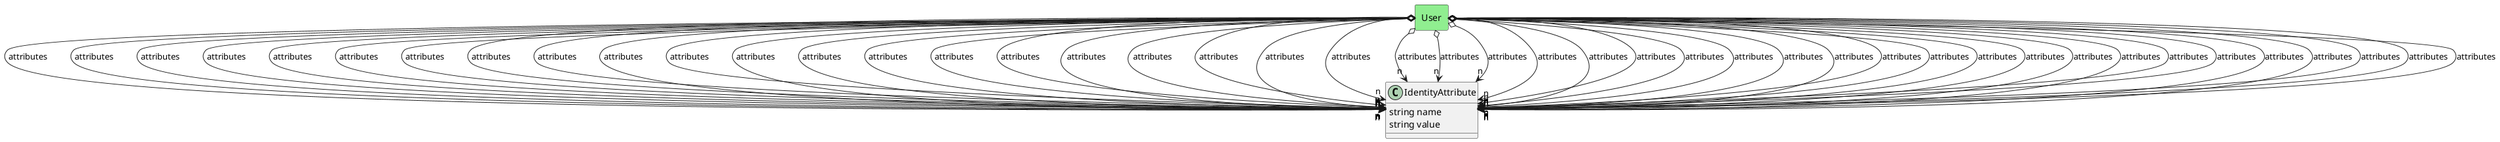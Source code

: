 @startuml

class "IdentityAttribute" as Model {
 string name
 string value

 
}



    rectangle "User" as User #lightgreen {
    }
    
        User   o--> "n" Model : "attributes"
    
    rectangle "User" as User #lightgreen {
    }
    
        User   o--> "n" Model : "attributes"
    
    rectangle "User" as User #lightgreen {
    }
    
        User   o--> "n" Model : "attributes"
    
    rectangle "User" as User #lightgreen {
    }
    
        User   o--> "n" Model : "attributes"
    
    rectangle "User" as User #lightgreen {
    }
    
        User   o--> "n" Model : "attributes"
    
    rectangle "User" as User #lightgreen {
    }
    
        User   o--> "n" Model : "attributes"
    
    rectangle "User" as User #lightgreen {
    }
    
        User   o--> "n" Model : "attributes"
    
    rectangle "User" as User #lightgreen {
    }
    
        User   o--> "n" Model : "attributes"
    
    rectangle "User" as User #lightgreen {
    }
    
        User   o--> "n" Model : "attributes"
    
    rectangle "User" as User #lightgreen {
    }
    
        User   o--> "n" Model : "attributes"
    
    rectangle "User" as User #lightgreen {
    }
    
        User   o--> "n" Model : "attributes"
    
    rectangle "User" as User #lightgreen {
    }
    
        User   o--> "n" Model : "attributes"
    
    rectangle "User" as User #lightgreen {
    }
    
        User   o--> "n" Model : "attributes"
    
    rectangle "User" as User #lightgreen {
    }
    
        User   o--> "n" Model : "attributes"
    
    rectangle "User" as User #lightgreen {
    }
    
        User   o--> "n" Model : "attributes"
    
    rectangle "User" as User #lightgreen {
    }
    
        User   o--> "n" Model : "attributes"
    
    rectangle "User" as User #lightgreen {
    }
    
        User   o--> "n" Model : "attributes"
    
    rectangle "User" as User #lightgreen {
    }
    
        User   o--> "n" Model : "attributes"
    
    rectangle "User" as User #lightgreen {
    }
    
        User   o--> "n" Model : "attributes"
    
    rectangle "User" as User #lightgreen {
    }
    
        User   o--> "n" Model : "attributes"
    
    rectangle "User" as User #lightgreen {
    }
    
        User   o--> "n" Model : "attributes"
    
    rectangle "User" as User #lightgreen {
    }
    
        User   o--> "n" Model : "attributes"
    
    rectangle "User" as User #lightgreen {
    }
    
        User   o--> "n" Model : "attributes"
    
    rectangle "User" as User #lightgreen {
    }
    
        User   o--> "n" Model : "attributes"
    
    rectangle "User" as User #lightgreen {
    }
    
        User   o--> "n" Model : "attributes"
    
    rectangle "User" as User #lightgreen {
    }
    
        User   o--> "n" Model : "attributes"
    
    rectangle "User" as User #lightgreen {
    }
    
        User   o--> "n" Model : "attributes"
    
    rectangle "User" as User #lightgreen {
    }
    
        User   o--> "n" Model : "attributes"
    
    rectangle "User" as User #lightgreen {
    }
    
        User   o--> "n" Model : "attributes"
    
    rectangle "User" as User #lightgreen {
    }
    
        User   o--> "n" Model : "attributes"
    
    rectangle "User" as User #lightgreen {
    }
    
        User   o--> "n" Model : "attributes"
    
    rectangle "User" as User #lightgreen {
    }
    
        User   o--> "n" Model : "attributes"
    
    rectangle "User" as User #lightgreen {
    }
    
        User   o--> "n" Model : "attributes"
    
    rectangle "User" as User #lightgreen {
    }
    
        User   o--> "n" Model : "attributes"
    
    rectangle "User" as User #lightgreen {
    }
    
        User   o--> "n" Model : "attributes"
    
    rectangle "User" as User #lightgreen {
    }
    
        User   o--> "n" Model : "attributes"
    
    rectangle "User" as User #lightgreen {
    }
    
        User   o--> "n" Model : "attributes"
    
    rectangle "User" as User #lightgreen {
    }
    
        User   o--> "n" Model : "attributes"
    
    rectangle "User" as User #lightgreen {
    }
    
        User   o--> "n" Model : "attributes"
    
    rectangle "User" as User #lightgreen {
    }
    
        User   o--> "n" Model : "attributes"
    
    rectangle "User" as User #lightgreen {
    }
    
        User   o--> "n" Model : "attributes"
    
    rectangle "User" as User #lightgreen {
    }
    
        User   o--> "n" Model : "attributes"
    
    rectangle "User" as User #lightgreen {
    }
    
        User   o--> "n" Model : "attributes"
    
    rectangle "User" as User #lightgreen {
    }
    
        User   o--> "n" Model : "attributes"
    

@enduml
